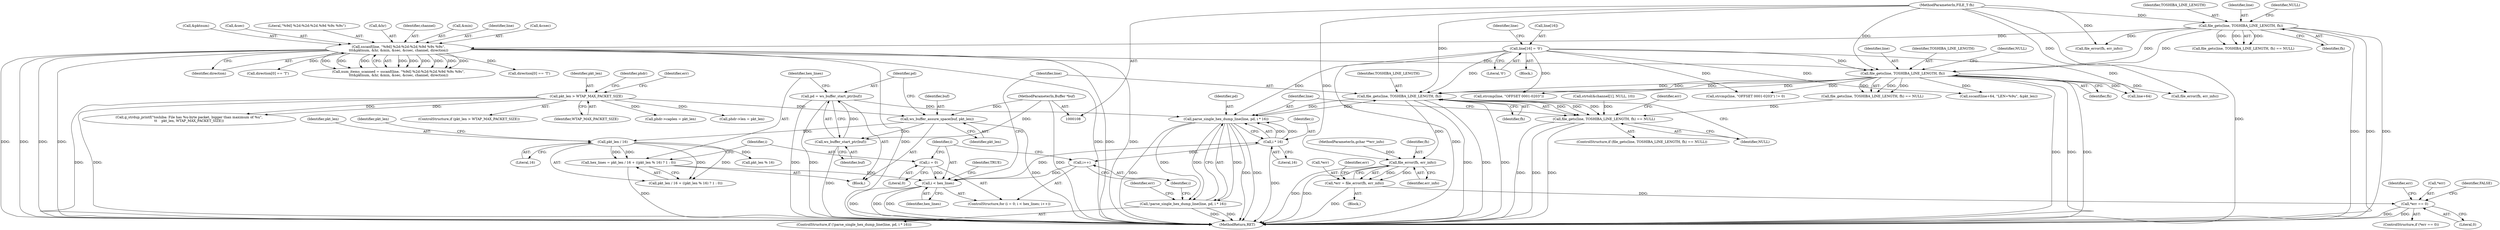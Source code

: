 digraph "0_wireshark_5efb45231671baa2db2011d8f67f9d6e72bc455b@API" {
"1000430" [label="(Call,file_gets(line, TOSHIBA_LINE_LENGTH, fh))"];
"1000222" [label="(Call,line[16] = '\0')"];
"1000456" [label="(Call,parse_single_hex_dump_line(line, pd, i * 16))"];
"1000430" [label="(Call,file_gets(line, TOSHIBA_LINE_LENGTH, fh))"];
"1000198" [label="(Call,file_gets(line, TOSHIBA_LINE_LENGTH, fh))"];
"1000163" [label="(Call,sscanf(line, \"%9d] %2d:%2d:%2d.%9d %9s %9s\",\n\t\t\t&pktnum, &hr, &min, &sec, &csec, channel, direction))"];
"1000137" [label="(Call,file_gets(line, TOSHIBA_LINE_LENGTH, fh))"];
"1000109" [label="(MethodParameterIn,FILE_T fh)"];
"1000402" [label="(Call,pd = ws_buffer_start_ptr(buf))"];
"1000404" [label="(Call,ws_buffer_start_ptr(buf))"];
"1000399" [label="(Call,ws_buffer_assure_space(buf, pkt_len))"];
"1000111" [label="(MethodParameterIn,Buffer *buf)"];
"1000258" [label="(Call,pkt_len > WTAP_MAX_PACKET_SIZE)"];
"1000459" [label="(Call,i * 16)"];
"1000422" [label="(Call,i < hex_lines)"];
"1000419" [label="(Call,i = 0)"];
"1000425" [label="(Call,i++)"];
"1000406" [label="(Call,hex_lines = pkt_len / 16 + ((pkt_len % 16) ? 1 : 0))"];
"1000409" [label="(Call,pkt_len / 16)"];
"1000429" [label="(Call,file_gets(line, TOSHIBA_LINE_LENGTH, fh) == NULL)"];
"1000439" [label="(Call,file_error(fh, err_info))"];
"1000436" [label="(Call,*err = file_error(fh, err_info))"];
"1000443" [label="(Call,*err == 0)"];
"1000455" [label="(Call,!parse_single_hex_dump_line(line, pd, i * 16))"];
"1000227" [label="(Call,strcmp(line, \"OFFSET 0001-0203\") != 0)"];
"1000465" [label="(Identifier,err)"];
"1000400" [label="(Identifier,buf)"];
"1000177" [label="(Identifier,direction)"];
"1000438" [label="(Identifier,err)"];
"1000226" [label="(Literal,'\0')"];
"1000137" [label="(Call,file_gets(line, TOSHIBA_LINE_LENGTH, fh))"];
"1000443" [label="(Call,*err == 0)"];
"1000277" [label="(Identifier,phdr)"];
"1000420" [label="(Identifier,i)"];
"1000264" [label="(Identifier,err)"];
"1000458" [label="(Identifier,pd)"];
"1000406" [label="(Call,hex_lines = pkt_len / 16 + ((pkt_len % 16) ? 1 : 0))"];
"1000166" [label="(Call,&pktnum)"];
"1000399" [label="(Call,ws_buffer_assure_space(buf, pkt_len))"];
"1000257" [label="(ControlStructure,if (pkt_len > WTAP_MAX_PACKET_SIZE))"];
"1000442" [label="(ControlStructure,if (*err == 0))"];
"1000201" [label="(Identifier,fh)"];
"1000428" [label="(ControlStructure,if (file_gets(line, TOSHIBA_LINE_LENGTH, fh) == NULL))"];
"1000405" [label="(Identifier,buf)"];
"1000432" [label="(Identifier,TOSHIBA_LINE_LENGTH)"];
"1000139" [label="(Identifier,TOSHIBA_LINE_LENGTH)"];
"1000260" [label="(Identifier,WTAP_MAX_PACKET_SIZE)"];
"1000371" [label="(Call,direction[0] == 'T')"];
"1000456" [label="(Call,parse_single_hex_dump_line(line, pd, i * 16))"];
"1000450" [label="(Identifier,err)"];
"1000109" [label="(MethodParameterIn,FILE_T fh)"];
"1000434" [label="(Identifier,NULL)"];
"1000172" [label="(Call,&sec)"];
"1000426" [label="(Identifier,i)"];
"1000404" [label="(Call,ws_buffer_start_ptr(buf))"];
"1000222" [label="(Call,line[16] = '\0')"];
"1000316" [label="(Call,phdr->len = pkt_len)"];
"1000199" [label="(Identifier,line)"];
"1000423" [label="(Identifier,i)"];
"1000460" [label="(Identifier,i)"];
"1000165" [label="(Literal,\"%9d] %2d:%2d:%2d.%9d %9s %9s\")"];
"1000258" [label="(Call,pkt_len > WTAP_MAX_PACKET_SIZE)"];
"1000168" [label="(Call,&hr)"];
"1000424" [label="(Identifier,hex_lines)"];
"1000433" [label="(Identifier,fh)"];
"1000429" [label="(Call,file_gets(line, TOSHIBA_LINE_LENGTH, fh) == NULL)"];
"1000439" [label="(Call,file_error(fh, err_info))"];
"1000198" [label="(Call,file_gets(line, TOSHIBA_LINE_LENGTH, fh))"];
"1000140" [label="(Identifier,fh)"];
"1000418" [label="(ControlStructure,for (i = 0; i < hex_lines; i++))"];
"1000138" [label="(Identifier,line)"];
"1000419" [label="(Call,i = 0)"];
"1000410" [label="(Identifier,pkt_len)"];
"1000229" [label="(Identifier,line)"];
"1000259" [label="(Identifier,pkt_len)"];
"1000235" [label="(Call,line+64)"];
"1000446" [label="(Literal,0)"];
"1000437" [label="(Call,*err)"];
"1000228" [label="(Call,strcmp(line, \"OFFSET 0001-0203\"))"];
"1000444" [label="(Call,*err)"];
"1000459" [label="(Call,i * 16)"];
"1000161" [label="(Call,num_items_scanned = sscanf(line, \"%9d] %2d:%2d:%2d.%9d %9s %9s\",\n\t\t\t&pktnum, &hr, &min, &sec, &csec, channel, direction))"];
"1000440" [label="(Identifier,fh)"];
"1000409" [label="(Call,pkt_len / 16)"];
"1000455" [label="(Call,!parse_single_hex_dump_line(line, pd, i * 16))"];
"1000114" [label="(Block,)"];
"1000461" [label="(Literal,16)"];
"1000476" [label="(MethodReturn,RET)"];
"1000141" [label="(Identifier,NULL)"];
"1000200" [label="(Identifier,TOSHIBA_LINE_LENGTH)"];
"1000411" [label="(Literal,16)"];
"1000435" [label="(Block,)"];
"1000195" [label="(Block,)"];
"1000269" [label="(Call,g_strdup_printf(\"toshiba: File has %u-byte packet, bigger than maximum of %u\",\n\t\t    pkt_len, WTAP_MAX_PACKET_SIZE))"];
"1000441" [label="(Identifier,err_info)"];
"1000234" [label="(Call,sscanf(line+64, \"LEN=%9u\", &pkt_len))"];
"1000197" [label="(Call,file_gets(line, TOSHIBA_LINE_LENGTH, fh) == NULL)"];
"1000475" [label="(Identifier,TRUE)"];
"1000176" [label="(Identifier,channel)"];
"1000431" [label="(Identifier,line)"];
"1000407" [label="(Identifier,hex_lines)"];
"1000170" [label="(Call,&min)"];
"1000146" [label="(Call,file_error(fh, err_info))"];
"1000351" [label="(Call,strtol(&channel[1], NULL, 10))"];
"1000163" [label="(Call,sscanf(line, \"%9d] %2d:%2d:%2d.%9d %9s %9s\",\n\t\t\t&pktnum, &hr, &min, &sec, &csec, channel, direction))"];
"1000223" [label="(Call,line[16])"];
"1000445" [label="(Identifier,err)"];
"1000401" [label="(Identifier,pkt_len)"];
"1000207" [label="(Call,file_error(fh, err_info))"];
"1000414" [label="(Identifier,pkt_len)"];
"1000338" [label="(Call,direction[0] == 'T')"];
"1000436" [label="(Call,*err = file_error(fh, err_info))"];
"1000454" [label="(ControlStructure,if (!parse_single_hex_dump_line(line, pd, i * 16)))"];
"1000164" [label="(Identifier,line)"];
"1000174" [label="(Call,&csec)"];
"1000453" [label="(Identifier,FALSE)"];
"1000408" [label="(Call,pkt_len / 16 + ((pkt_len % 16) ? 1 : 0))"];
"1000311" [label="(Call,phdr->caplen = pkt_len)"];
"1000457" [label="(Identifier,line)"];
"1000402" [label="(Call,pd = ws_buffer_start_ptr(buf))"];
"1000413" [label="(Call,pkt_len % 16)"];
"1000111" [label="(MethodParameterIn,Buffer *buf)"];
"1000425" [label="(Call,i++)"];
"1000113" [label="(MethodParameterIn,gchar **err_info)"];
"1000430" [label="(Call,file_gets(line, TOSHIBA_LINE_LENGTH, fh))"];
"1000421" [label="(Literal,0)"];
"1000422" [label="(Call,i < hex_lines)"];
"1000202" [label="(Identifier,NULL)"];
"1000403" [label="(Identifier,pd)"];
"1000136" [label="(Call,file_gets(line, TOSHIBA_LINE_LENGTH, fh) == NULL)"];
"1000430" -> "1000429"  [label="AST: "];
"1000430" -> "1000433"  [label="CFG: "];
"1000431" -> "1000430"  [label="AST: "];
"1000432" -> "1000430"  [label="AST: "];
"1000433" -> "1000430"  [label="AST: "];
"1000434" -> "1000430"  [label="CFG: "];
"1000430" -> "1000476"  [label="DDG: "];
"1000430" -> "1000476"  [label="DDG: "];
"1000430" -> "1000476"  [label="DDG: "];
"1000430" -> "1000429"  [label="DDG: "];
"1000430" -> "1000429"  [label="DDG: "];
"1000430" -> "1000429"  [label="DDG: "];
"1000222" -> "1000430"  [label="DDG: "];
"1000456" -> "1000430"  [label="DDG: "];
"1000198" -> "1000430"  [label="DDG: "];
"1000198" -> "1000430"  [label="DDG: "];
"1000198" -> "1000430"  [label="DDG: "];
"1000109" -> "1000430"  [label="DDG: "];
"1000430" -> "1000439"  [label="DDG: "];
"1000430" -> "1000456"  [label="DDG: "];
"1000222" -> "1000195"  [label="AST: "];
"1000222" -> "1000226"  [label="CFG: "];
"1000223" -> "1000222"  [label="AST: "];
"1000226" -> "1000222"  [label="AST: "];
"1000229" -> "1000222"  [label="CFG: "];
"1000222" -> "1000476"  [label="DDG: "];
"1000222" -> "1000198"  [label="DDG: "];
"1000222" -> "1000227"  [label="DDG: "];
"1000222" -> "1000228"  [label="DDG: "];
"1000222" -> "1000234"  [label="DDG: "];
"1000222" -> "1000235"  [label="DDG: "];
"1000222" -> "1000456"  [label="DDG: "];
"1000456" -> "1000455"  [label="AST: "];
"1000456" -> "1000459"  [label="CFG: "];
"1000457" -> "1000456"  [label="AST: "];
"1000458" -> "1000456"  [label="AST: "];
"1000459" -> "1000456"  [label="AST: "];
"1000455" -> "1000456"  [label="CFG: "];
"1000456" -> "1000476"  [label="DDG: "];
"1000456" -> "1000476"  [label="DDG: "];
"1000456" -> "1000476"  [label="DDG: "];
"1000456" -> "1000455"  [label="DDG: "];
"1000456" -> "1000455"  [label="DDG: "];
"1000456" -> "1000455"  [label="DDG: "];
"1000402" -> "1000456"  [label="DDG: "];
"1000459" -> "1000456"  [label="DDG: "];
"1000459" -> "1000456"  [label="DDG: "];
"1000198" -> "1000197"  [label="AST: "];
"1000198" -> "1000201"  [label="CFG: "];
"1000199" -> "1000198"  [label="AST: "];
"1000200" -> "1000198"  [label="AST: "];
"1000201" -> "1000198"  [label="AST: "];
"1000202" -> "1000198"  [label="CFG: "];
"1000198" -> "1000476"  [label="DDG: "];
"1000198" -> "1000476"  [label="DDG: "];
"1000198" -> "1000476"  [label="DDG: "];
"1000198" -> "1000197"  [label="DDG: "];
"1000198" -> "1000197"  [label="DDG: "];
"1000198" -> "1000197"  [label="DDG: "];
"1000163" -> "1000198"  [label="DDG: "];
"1000137" -> "1000198"  [label="DDG: "];
"1000137" -> "1000198"  [label="DDG: "];
"1000109" -> "1000198"  [label="DDG: "];
"1000198" -> "1000207"  [label="DDG: "];
"1000198" -> "1000227"  [label="DDG: "];
"1000198" -> "1000228"  [label="DDG: "];
"1000198" -> "1000234"  [label="DDG: "];
"1000198" -> "1000235"  [label="DDG: "];
"1000163" -> "1000161"  [label="AST: "];
"1000163" -> "1000177"  [label="CFG: "];
"1000164" -> "1000163"  [label="AST: "];
"1000165" -> "1000163"  [label="AST: "];
"1000166" -> "1000163"  [label="AST: "];
"1000168" -> "1000163"  [label="AST: "];
"1000170" -> "1000163"  [label="AST: "];
"1000172" -> "1000163"  [label="AST: "];
"1000174" -> "1000163"  [label="AST: "];
"1000176" -> "1000163"  [label="AST: "];
"1000177" -> "1000163"  [label="AST: "];
"1000161" -> "1000163"  [label="CFG: "];
"1000163" -> "1000476"  [label="DDG: "];
"1000163" -> "1000476"  [label="DDG: "];
"1000163" -> "1000476"  [label="DDG: "];
"1000163" -> "1000476"  [label="DDG: "];
"1000163" -> "1000476"  [label="DDG: "];
"1000163" -> "1000476"  [label="DDG: "];
"1000163" -> "1000476"  [label="DDG: "];
"1000163" -> "1000476"  [label="DDG: "];
"1000163" -> "1000161"  [label="DDG: "];
"1000163" -> "1000161"  [label="DDG: "];
"1000163" -> "1000161"  [label="DDG: "];
"1000163" -> "1000161"  [label="DDG: "];
"1000163" -> "1000161"  [label="DDG: "];
"1000163" -> "1000161"  [label="DDG: "];
"1000163" -> "1000161"  [label="DDG: "];
"1000163" -> "1000161"  [label="DDG: "];
"1000163" -> "1000161"  [label="DDG: "];
"1000137" -> "1000163"  [label="DDG: "];
"1000163" -> "1000338"  [label="DDG: "];
"1000163" -> "1000371"  [label="DDG: "];
"1000137" -> "1000136"  [label="AST: "];
"1000137" -> "1000140"  [label="CFG: "];
"1000138" -> "1000137"  [label="AST: "];
"1000139" -> "1000137"  [label="AST: "];
"1000140" -> "1000137"  [label="AST: "];
"1000141" -> "1000137"  [label="CFG: "];
"1000137" -> "1000476"  [label="DDG: "];
"1000137" -> "1000476"  [label="DDG: "];
"1000137" -> "1000476"  [label="DDG: "];
"1000137" -> "1000136"  [label="DDG: "];
"1000137" -> "1000136"  [label="DDG: "];
"1000137" -> "1000136"  [label="DDG: "];
"1000109" -> "1000137"  [label="DDG: "];
"1000137" -> "1000146"  [label="DDG: "];
"1000109" -> "1000108"  [label="AST: "];
"1000109" -> "1000476"  [label="DDG: "];
"1000109" -> "1000146"  [label="DDG: "];
"1000109" -> "1000207"  [label="DDG: "];
"1000109" -> "1000439"  [label="DDG: "];
"1000402" -> "1000114"  [label="AST: "];
"1000402" -> "1000404"  [label="CFG: "];
"1000403" -> "1000402"  [label="AST: "];
"1000404" -> "1000402"  [label="AST: "];
"1000407" -> "1000402"  [label="CFG: "];
"1000402" -> "1000476"  [label="DDG: "];
"1000402" -> "1000476"  [label="DDG: "];
"1000404" -> "1000402"  [label="DDG: "];
"1000404" -> "1000405"  [label="CFG: "];
"1000405" -> "1000404"  [label="AST: "];
"1000404" -> "1000476"  [label="DDG: "];
"1000399" -> "1000404"  [label="DDG: "];
"1000111" -> "1000404"  [label="DDG: "];
"1000399" -> "1000114"  [label="AST: "];
"1000399" -> "1000401"  [label="CFG: "];
"1000400" -> "1000399"  [label="AST: "];
"1000401" -> "1000399"  [label="AST: "];
"1000403" -> "1000399"  [label="CFG: "];
"1000399" -> "1000476"  [label="DDG: "];
"1000111" -> "1000399"  [label="DDG: "];
"1000258" -> "1000399"  [label="DDG: "];
"1000399" -> "1000409"  [label="DDG: "];
"1000111" -> "1000108"  [label="AST: "];
"1000111" -> "1000476"  [label="DDG: "];
"1000258" -> "1000257"  [label="AST: "];
"1000258" -> "1000260"  [label="CFG: "];
"1000259" -> "1000258"  [label="AST: "];
"1000260" -> "1000258"  [label="AST: "];
"1000264" -> "1000258"  [label="CFG: "];
"1000277" -> "1000258"  [label="CFG: "];
"1000258" -> "1000476"  [label="DDG: "];
"1000258" -> "1000476"  [label="DDG: "];
"1000258" -> "1000269"  [label="DDG: "];
"1000258" -> "1000269"  [label="DDG: "];
"1000258" -> "1000311"  [label="DDG: "];
"1000258" -> "1000316"  [label="DDG: "];
"1000459" -> "1000461"  [label="CFG: "];
"1000460" -> "1000459"  [label="AST: "];
"1000461" -> "1000459"  [label="AST: "];
"1000459" -> "1000476"  [label="DDG: "];
"1000459" -> "1000425"  [label="DDG: "];
"1000422" -> "1000459"  [label="DDG: "];
"1000422" -> "1000418"  [label="AST: "];
"1000422" -> "1000424"  [label="CFG: "];
"1000423" -> "1000422"  [label="AST: "];
"1000424" -> "1000422"  [label="AST: "];
"1000431" -> "1000422"  [label="CFG: "];
"1000475" -> "1000422"  [label="CFG: "];
"1000422" -> "1000476"  [label="DDG: "];
"1000422" -> "1000476"  [label="DDG: "];
"1000422" -> "1000476"  [label="DDG: "];
"1000419" -> "1000422"  [label="DDG: "];
"1000425" -> "1000422"  [label="DDG: "];
"1000406" -> "1000422"  [label="DDG: "];
"1000419" -> "1000418"  [label="AST: "];
"1000419" -> "1000421"  [label="CFG: "];
"1000420" -> "1000419"  [label="AST: "];
"1000421" -> "1000419"  [label="AST: "];
"1000423" -> "1000419"  [label="CFG: "];
"1000425" -> "1000418"  [label="AST: "];
"1000425" -> "1000426"  [label="CFG: "];
"1000426" -> "1000425"  [label="AST: "];
"1000423" -> "1000425"  [label="CFG: "];
"1000406" -> "1000114"  [label="AST: "];
"1000406" -> "1000408"  [label="CFG: "];
"1000407" -> "1000406"  [label="AST: "];
"1000408" -> "1000406"  [label="AST: "];
"1000420" -> "1000406"  [label="CFG: "];
"1000406" -> "1000476"  [label="DDG: "];
"1000409" -> "1000406"  [label="DDG: "];
"1000409" -> "1000406"  [label="DDG: "];
"1000409" -> "1000408"  [label="AST: "];
"1000409" -> "1000411"  [label="CFG: "];
"1000410" -> "1000409"  [label="AST: "];
"1000411" -> "1000409"  [label="AST: "];
"1000414" -> "1000409"  [label="CFG: "];
"1000409" -> "1000408"  [label="DDG: "];
"1000409" -> "1000408"  [label="DDG: "];
"1000409" -> "1000413"  [label="DDG: "];
"1000429" -> "1000428"  [label="AST: "];
"1000429" -> "1000434"  [label="CFG: "];
"1000434" -> "1000429"  [label="AST: "];
"1000438" -> "1000429"  [label="CFG: "];
"1000457" -> "1000429"  [label="CFG: "];
"1000429" -> "1000476"  [label="DDG: "];
"1000429" -> "1000476"  [label="DDG: "];
"1000429" -> "1000476"  [label="DDG: "];
"1000351" -> "1000429"  [label="DDG: "];
"1000197" -> "1000429"  [label="DDG: "];
"1000439" -> "1000436"  [label="AST: "];
"1000439" -> "1000441"  [label="CFG: "];
"1000440" -> "1000439"  [label="AST: "];
"1000441" -> "1000439"  [label="AST: "];
"1000436" -> "1000439"  [label="CFG: "];
"1000439" -> "1000476"  [label="DDG: "];
"1000439" -> "1000476"  [label="DDG: "];
"1000439" -> "1000436"  [label="DDG: "];
"1000439" -> "1000436"  [label="DDG: "];
"1000113" -> "1000439"  [label="DDG: "];
"1000436" -> "1000435"  [label="AST: "];
"1000437" -> "1000436"  [label="AST: "];
"1000445" -> "1000436"  [label="CFG: "];
"1000436" -> "1000476"  [label="DDG: "];
"1000436" -> "1000443"  [label="DDG: "];
"1000443" -> "1000442"  [label="AST: "];
"1000443" -> "1000446"  [label="CFG: "];
"1000444" -> "1000443"  [label="AST: "];
"1000446" -> "1000443"  [label="AST: "];
"1000450" -> "1000443"  [label="CFG: "];
"1000453" -> "1000443"  [label="CFG: "];
"1000443" -> "1000476"  [label="DDG: "];
"1000443" -> "1000476"  [label="DDG: "];
"1000455" -> "1000454"  [label="AST: "];
"1000465" -> "1000455"  [label="CFG: "];
"1000426" -> "1000455"  [label="CFG: "];
"1000455" -> "1000476"  [label="DDG: "];
"1000455" -> "1000476"  [label="DDG: "];
}
